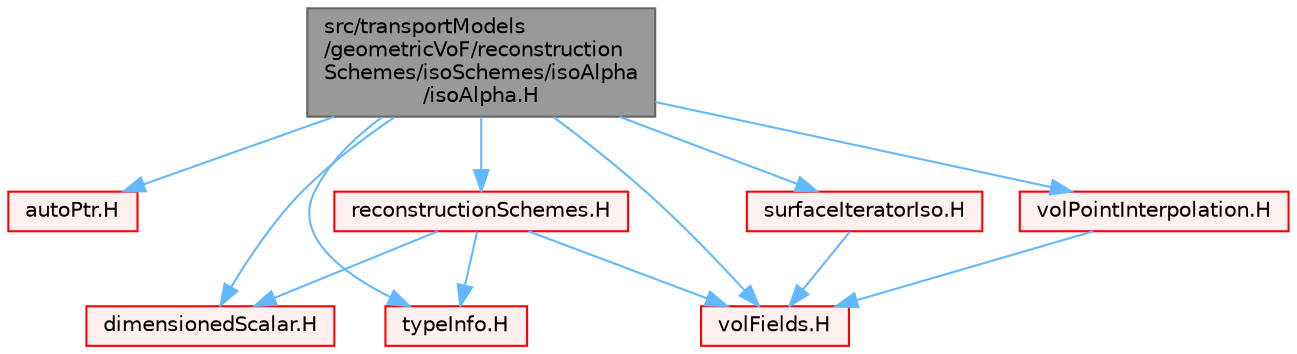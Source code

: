 digraph "src/transportModels/geometricVoF/reconstructionSchemes/isoSchemes/isoAlpha/isoAlpha.H"
{
 // LATEX_PDF_SIZE
  bgcolor="transparent";
  edge [fontname=Helvetica,fontsize=10,labelfontname=Helvetica,labelfontsize=10];
  node [fontname=Helvetica,fontsize=10,shape=box,height=0.2,width=0.4];
  Node1 [id="Node000001",label="src/transportModels\l/geometricVoF/reconstruction\lSchemes/isoSchemes/isoAlpha\l/isoAlpha.H",height=0.2,width=0.4,color="gray40", fillcolor="grey60", style="filled", fontcolor="black",tooltip=" "];
  Node1 -> Node2 [id="edge1_Node000001_Node000002",color="steelblue1",style="solid",tooltip=" "];
  Node2 [id="Node000002",label="autoPtr.H",height=0.2,width=0.4,color="red", fillcolor="#FFF0F0", style="filled",URL="$autoPtr_8H.html",tooltip=" "];
  Node1 -> Node72 [id="edge2_Node000001_Node000072",color="steelblue1",style="solid",tooltip=" "];
  Node72 [id="Node000072",label="dimensionedScalar.H",height=0.2,width=0.4,color="red", fillcolor="#FFF0F0", style="filled",URL="$dimensionedScalar_8H.html",tooltip=" "];
  Node1 -> Node197 [id="edge3_Node000001_Node000197",color="steelblue1",style="solid",tooltip=" "];
  Node197 [id="Node000197",label="reconstructionSchemes.H",height=0.2,width=0.4,color="red", fillcolor="#FFF0F0", style="filled",URL="$reconstructionSchemes_8H.html",tooltip=" "];
  Node197 -> Node142 [id="edge4_Node000197_Node000142",color="steelblue1",style="solid",tooltip=" "];
  Node142 [id="Node000142",label="typeInfo.H",height=0.2,width=0.4,color="red", fillcolor="#FFF0F0", style="filled",URL="$typeInfo_8H.html",tooltip=" "];
  Node197 -> Node72 [id="edge5_Node000197_Node000072",color="steelblue1",style="solid",tooltip=" "];
  Node197 -> Node198 [id="edge6_Node000197_Node000198",color="steelblue1",style="solid",tooltip=" "];
  Node198 [id="Node000198",label="volFields.H",height=0.2,width=0.4,color="red", fillcolor="#FFF0F0", style="filled",URL="$volFields_8H.html",tooltip=" "];
  Node1 -> Node142 [id="edge7_Node000001_Node000142",color="steelblue1",style="solid",tooltip=" "];
  Node1 -> Node198 [id="edge8_Node000001_Node000198",color="steelblue1",style="solid",tooltip=" "];
  Node1 -> Node419 [id="edge9_Node000001_Node000419",color="steelblue1",style="solid",tooltip=" "];
  Node419 [id="Node000419",label="surfaceIteratorIso.H",height=0.2,width=0.4,color="red", fillcolor="#FFF0F0", style="filled",URL="$surfaceIteratorIso_8H.html",tooltip=" "];
  Node419 -> Node198 [id="edge10_Node000419_Node000198",color="steelblue1",style="solid",tooltip=" "];
  Node1 -> Node424 [id="edge11_Node000001_Node000424",color="steelblue1",style="solid",tooltip=" "];
  Node424 [id="Node000424",label="volPointInterpolation.H",height=0.2,width=0.4,color="red", fillcolor="#FFF0F0", style="filled",URL="$volPointInterpolation_8H.html",tooltip=" "];
  Node424 -> Node198 [id="edge12_Node000424_Node000198",color="steelblue1",style="solid",tooltip=" "];
}
